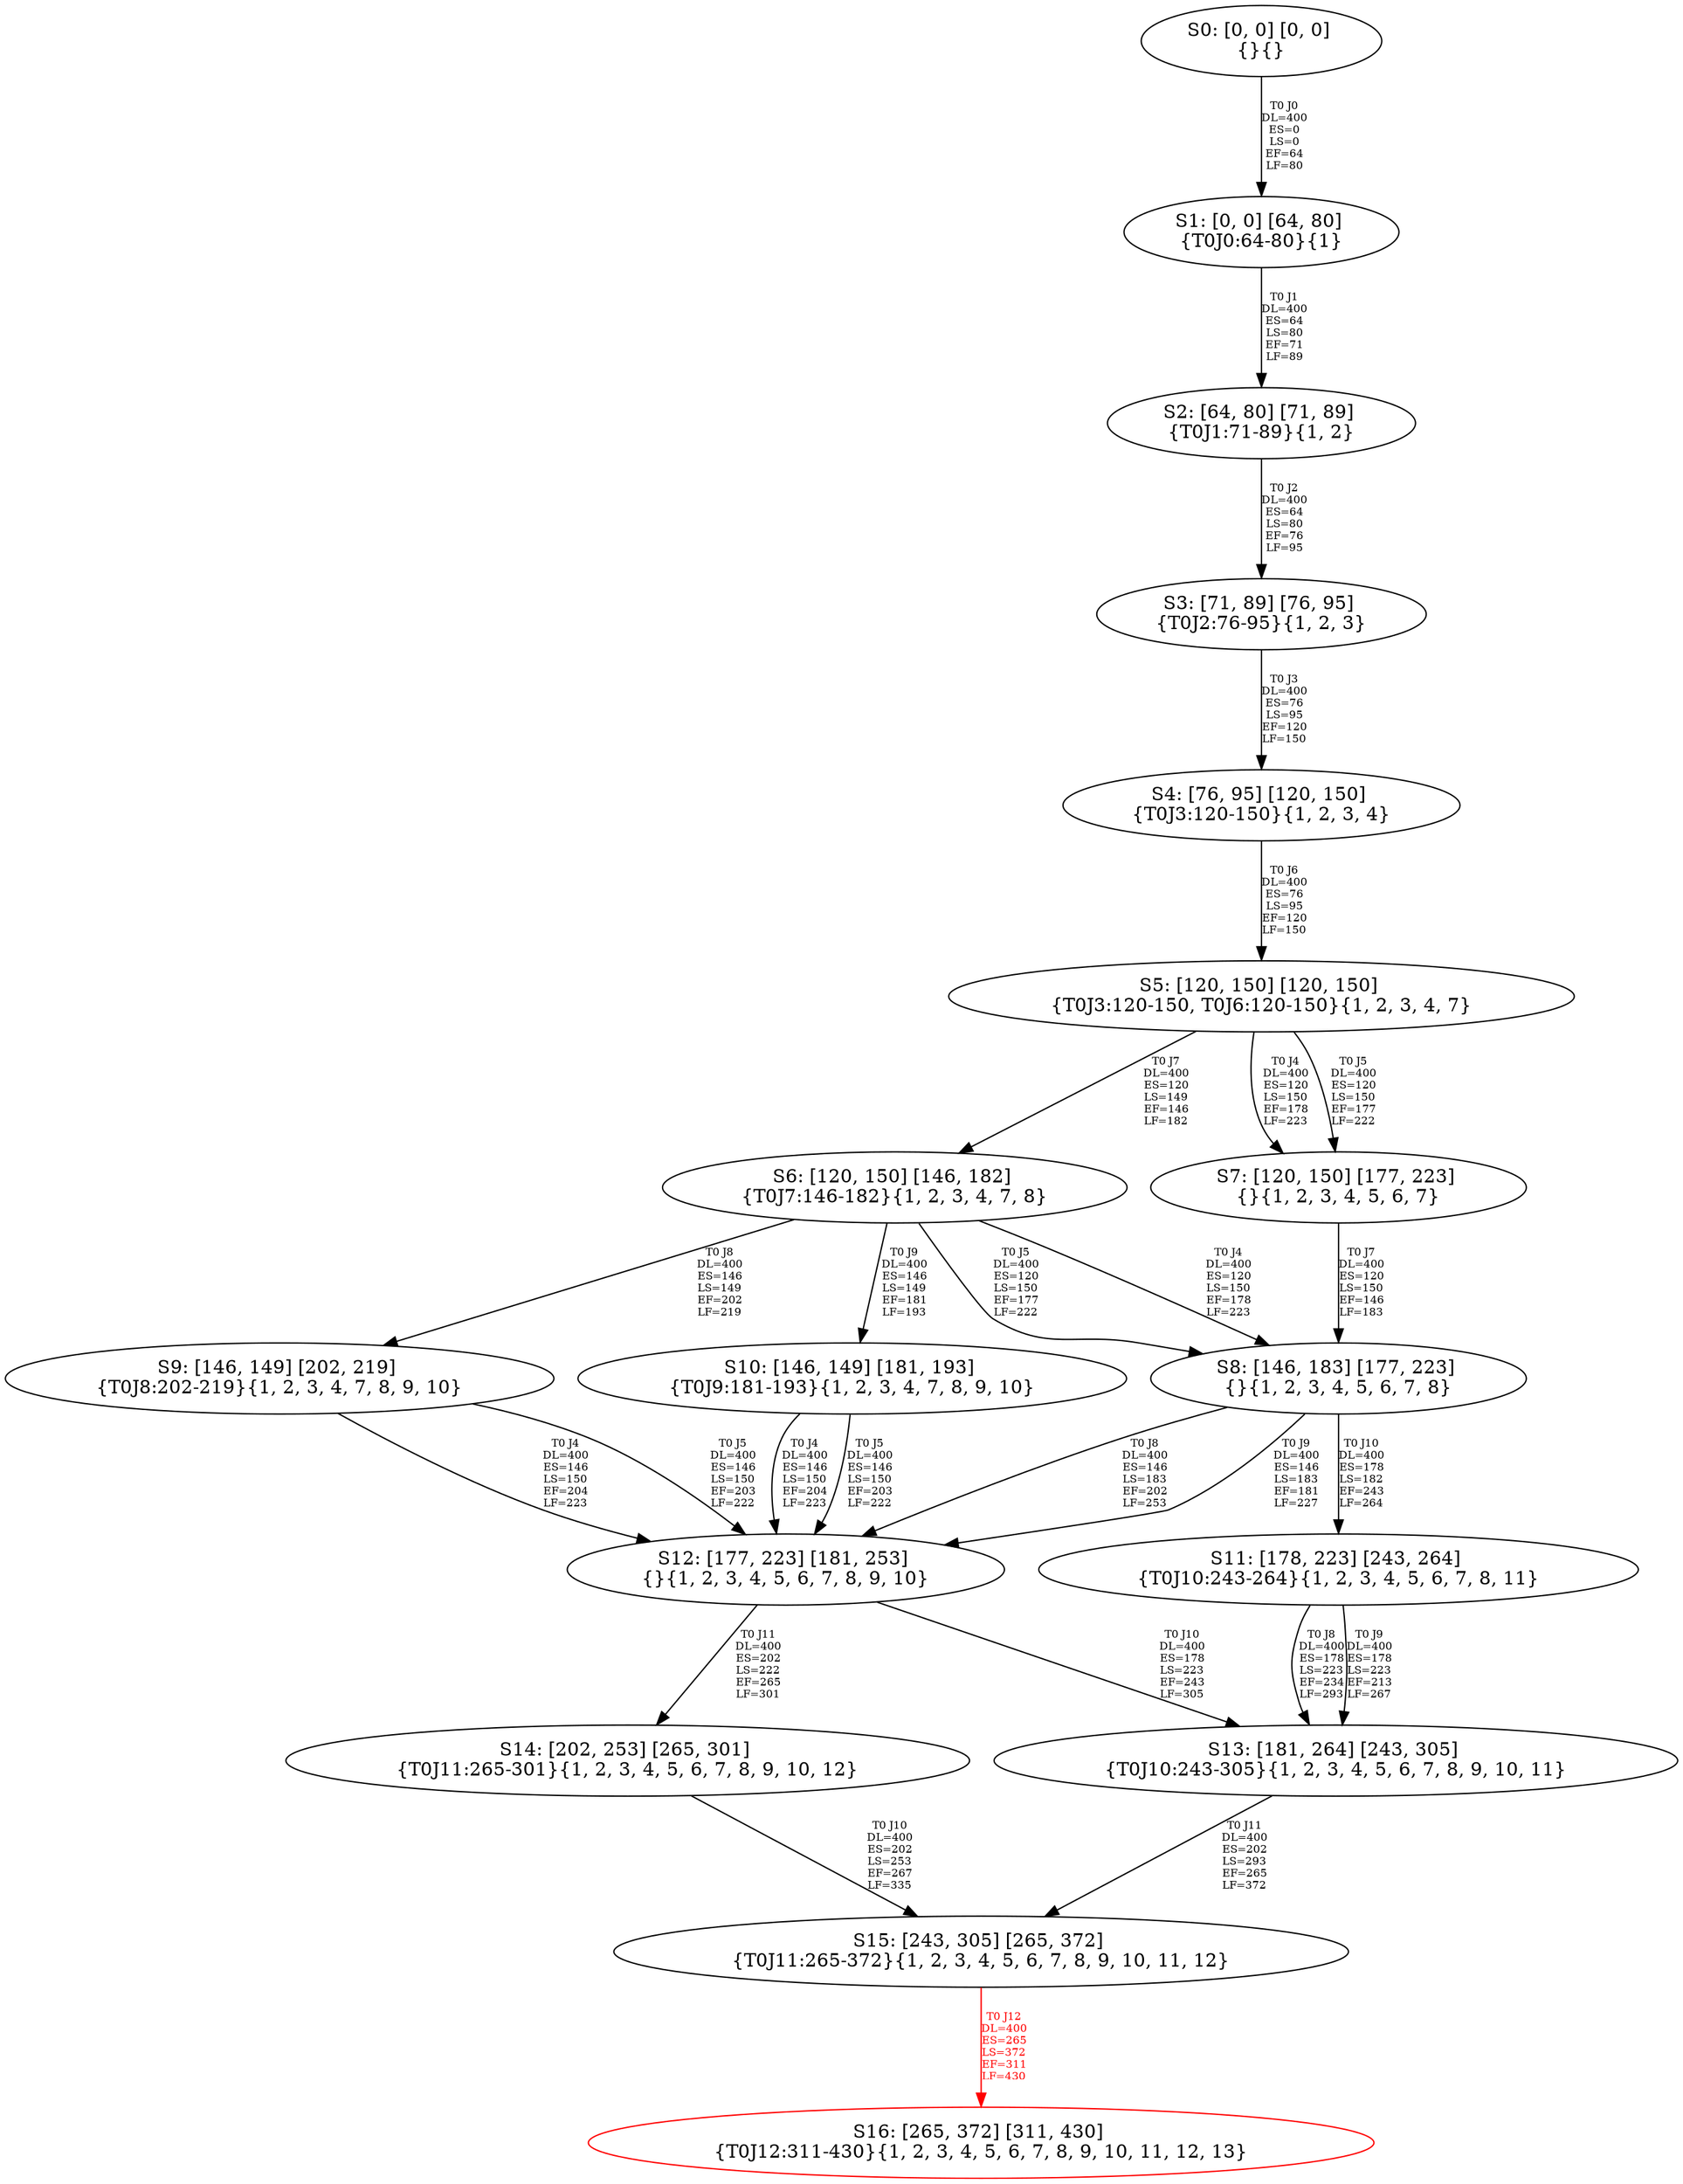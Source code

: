 digraph {
	S0[label="S0: [0, 0] [0, 0] \n{}{}"];
	S1[label="S1: [0, 0] [64, 80] \n{T0J0:64-80}{1}"];
	S2[label="S2: [64, 80] [71, 89] \n{T0J1:71-89}{1, 2}"];
	S3[label="S3: [71, 89] [76, 95] \n{T0J2:76-95}{1, 2, 3}"];
	S4[label="S4: [76, 95] [120, 150] \n{T0J3:120-150}{1, 2, 3, 4}"];
	S5[label="S5: [120, 150] [120, 150] \n{T0J3:120-150, T0J6:120-150}{1, 2, 3, 4, 7}"];
	S6[label="S6: [120, 150] [146, 182] \n{T0J7:146-182}{1, 2, 3, 4, 7, 8}"];
	S7[label="S7: [120, 150] [177, 223] \n{}{1, 2, 3, 4, 5, 6, 7}"];
	S8[label="S8: [146, 183] [177, 223] \n{}{1, 2, 3, 4, 5, 6, 7, 8}"];
	S9[label="S9: [146, 149] [202, 219] \n{T0J8:202-219}{1, 2, 3, 4, 7, 8, 9, 10}"];
	S10[label="S10: [146, 149] [181, 193] \n{T0J9:181-193}{1, 2, 3, 4, 7, 8, 9, 10}"];
	S11[label="S11: [178, 223] [243, 264] \n{T0J10:243-264}{1, 2, 3, 4, 5, 6, 7, 8, 11}"];
	S12[label="S12: [177, 223] [181, 253] \n{}{1, 2, 3, 4, 5, 6, 7, 8, 9, 10}"];
	S13[label="S13: [181, 264] [243, 305] \n{T0J10:243-305}{1, 2, 3, 4, 5, 6, 7, 8, 9, 10, 11}"];
	S14[label="S14: [202, 253] [265, 301] \n{T0J11:265-301}{1, 2, 3, 4, 5, 6, 7, 8, 9, 10, 12}"];
	S15[label="S15: [243, 305] [265, 372] \n{T0J11:265-372}{1, 2, 3, 4, 5, 6, 7, 8, 9, 10, 11, 12}"];
	S16[label="S16: [265, 372] [311, 430] \n{T0J12:311-430}{1, 2, 3, 4, 5, 6, 7, 8, 9, 10, 11, 12, 13}"];
	S0 -> S1[label="T0 J0\nDL=400\nES=0\nLS=0\nEF=64\nLF=80",fontsize=8];
	S1 -> S2[label="T0 J1\nDL=400\nES=64\nLS=80\nEF=71\nLF=89",fontsize=8];
	S2 -> S3[label="T0 J2\nDL=400\nES=64\nLS=80\nEF=76\nLF=95",fontsize=8];
	S3 -> S4[label="T0 J3\nDL=400\nES=76\nLS=95\nEF=120\nLF=150",fontsize=8];
	S4 -> S5[label="T0 J6\nDL=400\nES=76\nLS=95\nEF=120\nLF=150",fontsize=8];
	S5 -> S7[label="T0 J4\nDL=400\nES=120\nLS=150\nEF=178\nLF=223",fontsize=8];
	S5 -> S7[label="T0 J5\nDL=400\nES=120\nLS=150\nEF=177\nLF=222",fontsize=8];
	S5 -> S6[label="T0 J7\nDL=400\nES=120\nLS=149\nEF=146\nLF=182",fontsize=8];
	S6 -> S8[label="T0 J4\nDL=400\nES=120\nLS=150\nEF=178\nLF=223",fontsize=8];
	S6 -> S8[label="T0 J5\nDL=400\nES=120\nLS=150\nEF=177\nLF=222",fontsize=8];
	S6 -> S9[label="T0 J8\nDL=400\nES=146\nLS=149\nEF=202\nLF=219",fontsize=8];
	S6 -> S10[label="T0 J9\nDL=400\nES=146\nLS=149\nEF=181\nLF=193",fontsize=8];
	S7 -> S8[label="T0 J7\nDL=400\nES=120\nLS=150\nEF=146\nLF=183",fontsize=8];
	S8 -> S12[label="T0 J8\nDL=400\nES=146\nLS=183\nEF=202\nLF=253",fontsize=8];
	S8 -> S12[label="T0 J9\nDL=400\nES=146\nLS=183\nEF=181\nLF=227",fontsize=8];
	S8 -> S11[label="T0 J10\nDL=400\nES=178\nLS=182\nEF=243\nLF=264",fontsize=8];
	S9 -> S12[label="T0 J4\nDL=400\nES=146\nLS=150\nEF=204\nLF=223",fontsize=8];
	S9 -> S12[label="T0 J5\nDL=400\nES=146\nLS=150\nEF=203\nLF=222",fontsize=8];
	S10 -> S12[label="T0 J4\nDL=400\nES=146\nLS=150\nEF=204\nLF=223",fontsize=8];
	S10 -> S12[label="T0 J5\nDL=400\nES=146\nLS=150\nEF=203\nLF=222",fontsize=8];
	S11 -> S13[label="T0 J8\nDL=400\nES=178\nLS=223\nEF=234\nLF=293",fontsize=8];
	S11 -> S13[label="T0 J9\nDL=400\nES=178\nLS=223\nEF=213\nLF=267",fontsize=8];
	S12 -> S13[label="T0 J10\nDL=400\nES=178\nLS=223\nEF=243\nLF=305",fontsize=8];
	S12 -> S14[label="T0 J11\nDL=400\nES=202\nLS=222\nEF=265\nLF=301",fontsize=8];
	S13 -> S15[label="T0 J11\nDL=400\nES=202\nLS=293\nEF=265\nLF=372",fontsize=8];
	S14 -> S15[label="T0 J10\nDL=400\nES=202\nLS=253\nEF=267\nLF=335",fontsize=8];
	S15 -> S16[label="T0 J12\nDL=400\nES=265\nLS=372\nEF=311\nLF=430",color=Red,fontcolor=Red,fontsize=8];
S16[color=Red];
}
